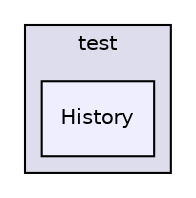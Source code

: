 digraph "quetzal/modules/demography/test/History" {
  compound=true
  node [ fontsize="10", fontname="Helvetica"];
  edge [ labelfontsize="10", labelfontname="Helvetica"];
  subgraph clusterdir_01f779851d3ad90c202093140b80f55c {
    graph [ bgcolor="#ddddee", pencolor="black", label="test" fontname="Helvetica", fontsize="10", URL="dir_01f779851d3ad90c202093140b80f55c.html"]
  dir_6882df31bcfc01aff78f69e2f726b461 [shape=box, label="History", style="filled", fillcolor="#eeeeff", pencolor="black", URL="dir_6882df31bcfc01aff78f69e2f726b461.html"];
  }
}
